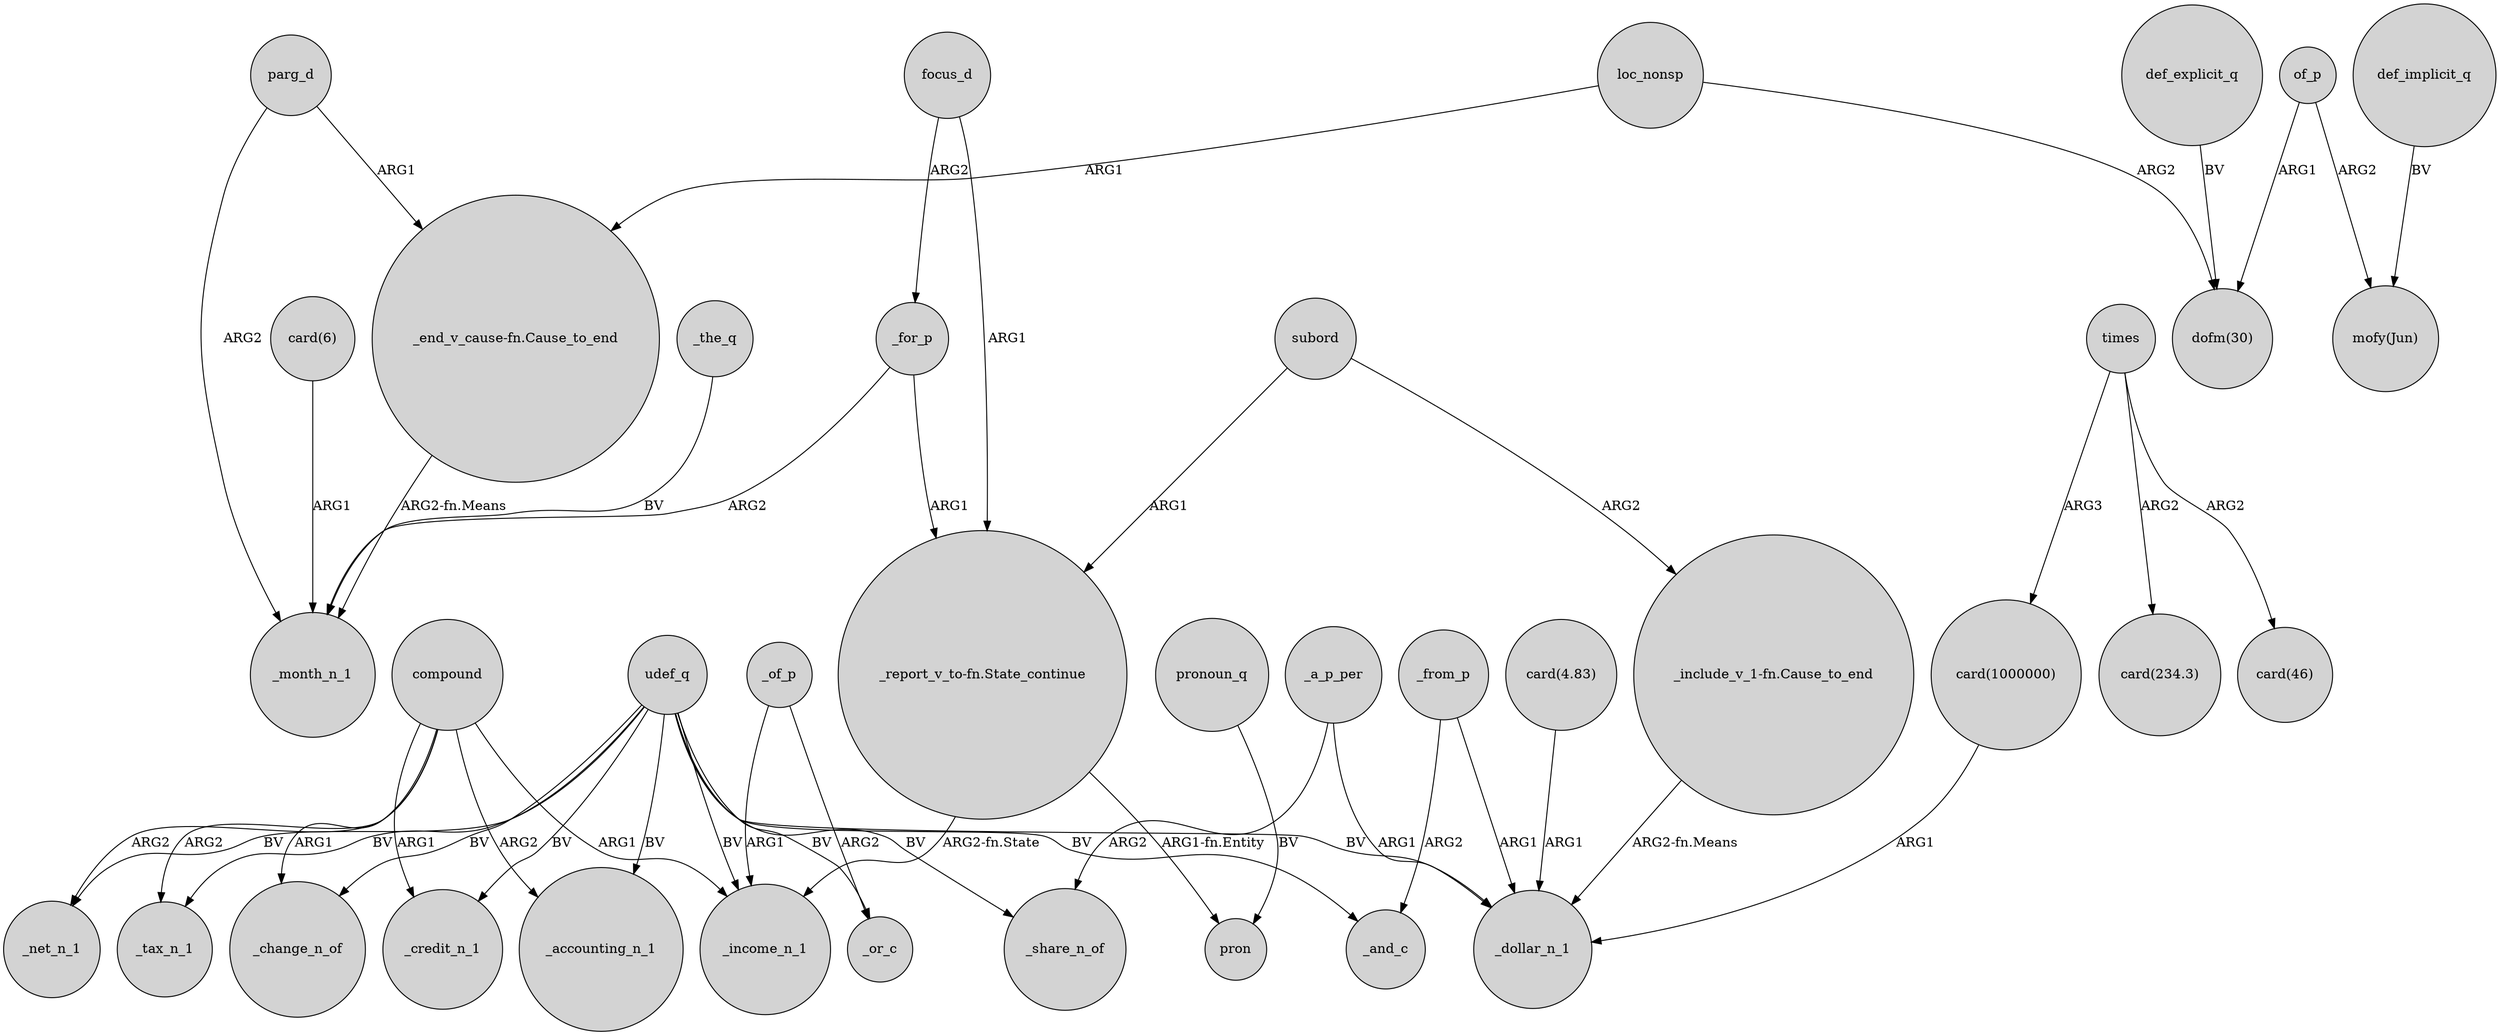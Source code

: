 digraph {
	node [shape=circle style=filled]
	parg_d -> "_end_v_cause-fn.Cause_to_end" [label=ARG1]
	udef_q -> _change_n_of [label=BV]
	"_include_v_1-fn.Cause_to_end" -> _dollar_n_1 [label="ARG2-fn.Means"]
	compound -> _net_n_1 [label=ARG2]
	times -> "card(234.3)" [label=ARG2]
	_from_p -> _dollar_n_1 [label=ARG1]
	_the_q -> _month_n_1 [label=BV]
	subord -> "_report_v_to-fn.State_continue" [label=ARG1]
	udef_q -> _income_n_1 [label=BV]
	"_report_v_to-fn.State_continue" -> pron [label="ARG1-fn.Entity"]
	_from_p -> _and_c [label=ARG2]
	"card(4.83)" -> _dollar_n_1 [label=ARG1]
	udef_q -> _tax_n_1 [label=BV]
	times -> "card(1000000)" [label=ARG3]
	_of_p -> _income_n_1 [label=ARG1]
	def_explicit_q -> "dofm(30)" [label=BV]
	udef_q -> _and_c [label=BV]
	_for_p -> "_report_v_to-fn.State_continue" [label=ARG1]
	def_implicit_q -> "mofy(Jun)" [label=BV]
	udef_q -> _or_c [label=BV]
	pronoun_q -> pron [label=BV]
	parg_d -> _month_n_1 [label=ARG2]
	times -> "card(46)" [label=ARG2]
	compound -> _income_n_1 [label=ARG1]
	"_end_v_cause-fn.Cause_to_end" -> _month_n_1 [label="ARG2-fn.Means"]
	_a_p_per -> _share_n_of [label=ARG2]
	subord -> "_include_v_1-fn.Cause_to_end" [label=ARG2]
	compound -> _credit_n_1 [label=ARG1]
	"_report_v_to-fn.State_continue" -> _income_n_1 [label="ARG2-fn.State"]
	udef_q -> _share_n_of [label=BV]
	udef_q -> _net_n_1 [label=BV]
	compound -> _tax_n_1 [label=ARG2]
	udef_q -> _dollar_n_1 [label=BV]
	"card(1000000)" -> _dollar_n_1 [label=ARG1]
	compound -> _change_n_of [label=ARG1]
	loc_nonsp -> "_end_v_cause-fn.Cause_to_end" [label=ARG1]
	udef_q -> _credit_n_1 [label=BV]
	focus_d -> "_report_v_to-fn.State_continue" [label=ARG1]
	_a_p_per -> _dollar_n_1 [label=ARG1]
	_of_p -> _or_c [label=ARG2]
	compound -> _accounting_n_1 [label=ARG2]
	of_p -> "dofm(30)" [label=ARG1]
	udef_q -> _accounting_n_1 [label=BV]
	"card(6)" -> _month_n_1 [label=ARG1]
	focus_d -> _for_p [label=ARG2]
	of_p -> "mofy(Jun)" [label=ARG2]
	loc_nonsp -> "dofm(30)" [label=ARG2]
	_for_p -> _month_n_1 [label=ARG2]
}

